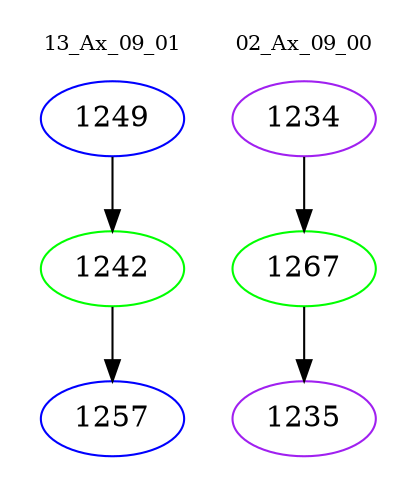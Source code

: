 digraph{
subgraph cluster_0 {
color = white
label = "13_Ax_09_01";
fontsize=10;
T0_1249 [label="1249", color="blue"]
T0_1249 -> T0_1242 [color="black"]
T0_1242 [label="1242", color="green"]
T0_1242 -> T0_1257 [color="black"]
T0_1257 [label="1257", color="blue"]
}
subgraph cluster_1 {
color = white
label = "02_Ax_09_00";
fontsize=10;
T1_1234 [label="1234", color="purple"]
T1_1234 -> T1_1267 [color="black"]
T1_1267 [label="1267", color="green"]
T1_1267 -> T1_1235 [color="black"]
T1_1235 [label="1235", color="purple"]
}
}
